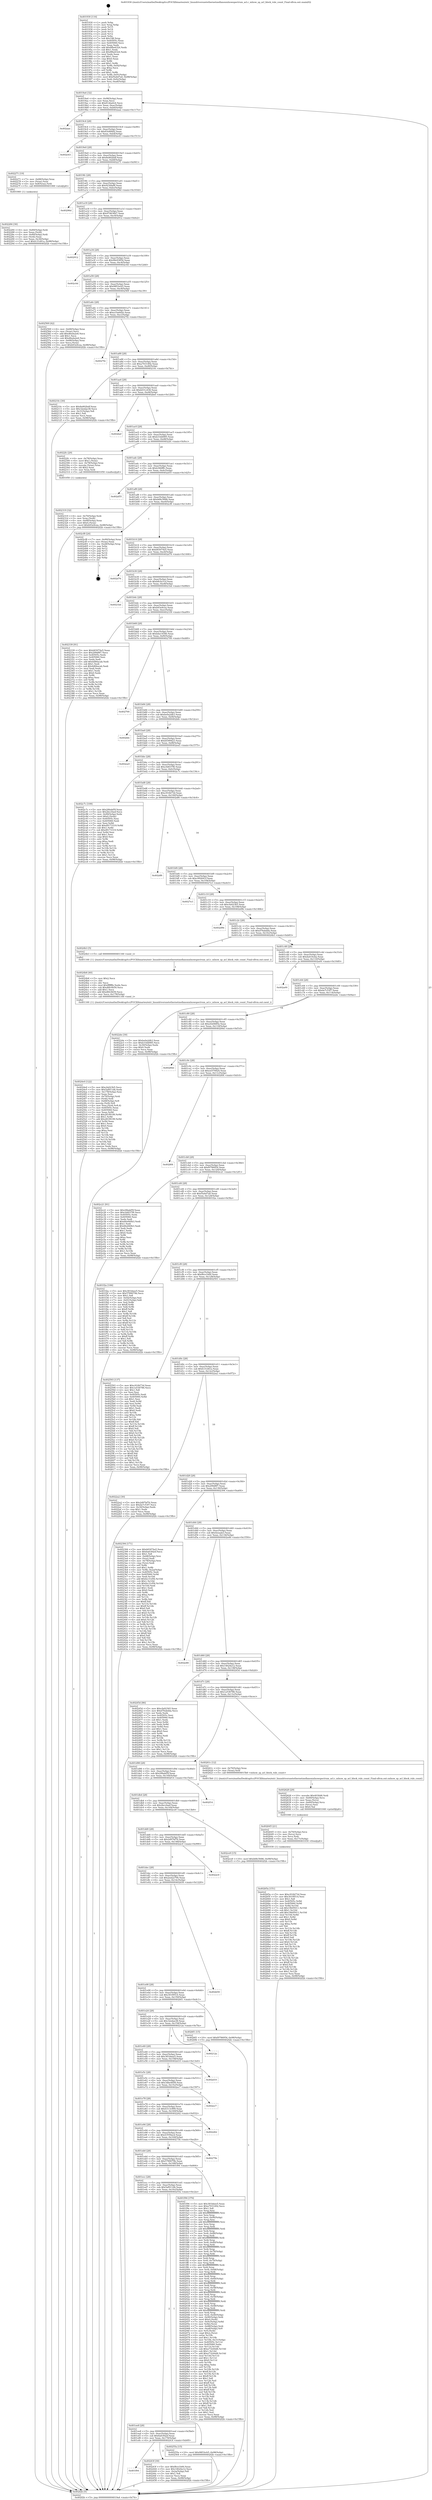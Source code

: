 digraph "0x401930" {
  label = "0x401930 (/mnt/c/Users/mathe/Desktop/tcc/POCII/binaries/extr_linuxdriversnetethernetmellanoxmlxswspectrum_acl.c_mlxsw_sp_acl_block_rule_count_Final-ollvm.out::main(0))"
  labelloc = "t"
  node[shape=record]

  Entry [label="",width=0.3,height=0.3,shape=circle,fillcolor=black,style=filled]
  "0x4019a4" [label="{
     0x4019a4 [32]\l
     | [instrs]\l
     &nbsp;&nbsp;0x4019a4 \<+6\>: mov -0x98(%rbp),%eax\l
     &nbsp;&nbsp;0x4019aa \<+2\>: mov %eax,%ecx\l
     &nbsp;&nbsp;0x4019ac \<+6\>: sub $0x812ba0c6,%ecx\l
     &nbsp;&nbsp;0x4019b2 \<+6\>: mov %eax,-0xac(%rbp)\l
     &nbsp;&nbsp;0x4019b8 \<+6\>: mov %ecx,-0xb0(%rbp)\l
     &nbsp;&nbsp;0x4019be \<+6\>: je 0000000000402aae \<main+0x117e\>\l
  }"]
  "0x402aae" [label="{
     0x402aae\l
  }", style=dashed]
  "0x4019c4" [label="{
     0x4019c4 [28]\l
     | [instrs]\l
     &nbsp;&nbsp;0x4019c4 \<+5\>: jmp 00000000004019c9 \<main+0x99\>\l
     &nbsp;&nbsp;0x4019c9 \<+6\>: mov -0xac(%rbp),%eax\l
     &nbsp;&nbsp;0x4019cf \<+5\>: sub $0x83e80fd2,%eax\l
     &nbsp;&nbsp;0x4019d4 \<+6\>: mov %eax,-0xb4(%rbp)\l
     &nbsp;&nbsp;0x4019da \<+6\>: je 0000000000402e43 \<main+0x1513\>\l
  }"]
  Exit [label="",width=0.3,height=0.3,shape=circle,fillcolor=black,style=filled,peripheries=2]
  "0x402e43" [label="{
     0x402e43\l
  }", style=dashed]
  "0x4019e0" [label="{
     0x4019e0 [28]\l
     | [instrs]\l
     &nbsp;&nbsp;0x4019e0 \<+5\>: jmp 00000000004019e5 \<main+0xb5\>\l
     &nbsp;&nbsp;0x4019e5 \<+6\>: mov -0xac(%rbp),%eax\l
     &nbsp;&nbsp;0x4019eb \<+5\>: sub $0x8e802bdf,%eax\l
     &nbsp;&nbsp;0x4019f0 \<+6\>: mov %eax,-0xb8(%rbp)\l
     &nbsp;&nbsp;0x4019f6 \<+6\>: je 0000000000402271 \<main+0x941\>\l
  }"]
  "0x40265a" [label="{
     0x40265a [151]\l
     | [instrs]\l
     &nbsp;&nbsp;0x40265a \<+5\>: mov $0xc916b73d,%eax\l
     &nbsp;&nbsp;0x40265f \<+5\>: mov $0x301f9514,%esi\l
     &nbsp;&nbsp;0x402664 \<+2\>: mov $0x1,%dl\l
     &nbsp;&nbsp;0x402666 \<+8\>: mov 0x40505c,%r8d\l
     &nbsp;&nbsp;0x40266e \<+8\>: mov 0x405060,%r9d\l
     &nbsp;&nbsp;0x402676 \<+3\>: mov %r8d,%r10d\l
     &nbsp;&nbsp;0x402679 \<+7\>: sub $0x19b95011,%r10d\l
     &nbsp;&nbsp;0x402680 \<+4\>: sub $0x1,%r10d\l
     &nbsp;&nbsp;0x402684 \<+7\>: add $0x19b95011,%r10d\l
     &nbsp;&nbsp;0x40268b \<+4\>: imul %r10d,%r8d\l
     &nbsp;&nbsp;0x40268f \<+4\>: and $0x1,%r8d\l
     &nbsp;&nbsp;0x402693 \<+4\>: cmp $0x0,%r8d\l
     &nbsp;&nbsp;0x402697 \<+4\>: sete %r11b\l
     &nbsp;&nbsp;0x40269b \<+4\>: cmp $0xa,%r9d\l
     &nbsp;&nbsp;0x40269f \<+3\>: setl %bl\l
     &nbsp;&nbsp;0x4026a2 \<+3\>: mov %r11b,%r14b\l
     &nbsp;&nbsp;0x4026a5 \<+4\>: xor $0xff,%r14b\l
     &nbsp;&nbsp;0x4026a9 \<+3\>: mov %bl,%r15b\l
     &nbsp;&nbsp;0x4026ac \<+4\>: xor $0xff,%r15b\l
     &nbsp;&nbsp;0x4026b0 \<+3\>: xor $0x0,%dl\l
     &nbsp;&nbsp;0x4026b3 \<+3\>: mov %r14b,%r12b\l
     &nbsp;&nbsp;0x4026b6 \<+4\>: and $0x0,%r12b\l
     &nbsp;&nbsp;0x4026ba \<+3\>: and %dl,%r11b\l
     &nbsp;&nbsp;0x4026bd \<+3\>: mov %r15b,%r13b\l
     &nbsp;&nbsp;0x4026c0 \<+4\>: and $0x0,%r13b\l
     &nbsp;&nbsp;0x4026c4 \<+2\>: and %dl,%bl\l
     &nbsp;&nbsp;0x4026c6 \<+3\>: or %r11b,%r12b\l
     &nbsp;&nbsp;0x4026c9 \<+3\>: or %bl,%r13b\l
     &nbsp;&nbsp;0x4026cc \<+3\>: xor %r13b,%r12b\l
     &nbsp;&nbsp;0x4026cf \<+3\>: or %r15b,%r14b\l
     &nbsp;&nbsp;0x4026d2 \<+4\>: xor $0xff,%r14b\l
     &nbsp;&nbsp;0x4026d6 \<+3\>: or $0x0,%dl\l
     &nbsp;&nbsp;0x4026d9 \<+3\>: and %dl,%r14b\l
     &nbsp;&nbsp;0x4026dc \<+3\>: or %r14b,%r12b\l
     &nbsp;&nbsp;0x4026df \<+4\>: test $0x1,%r12b\l
     &nbsp;&nbsp;0x4026e3 \<+3\>: cmovne %esi,%eax\l
     &nbsp;&nbsp;0x4026e6 \<+6\>: mov %eax,-0x98(%rbp)\l
     &nbsp;&nbsp;0x4026ec \<+5\>: jmp 0000000000402f2b \<main+0x15fb\>\l
  }"]
  "0x402271" [label="{
     0x402271 [19]\l
     | [instrs]\l
     &nbsp;&nbsp;0x402271 \<+7\>: mov -0x88(%rbp),%rax\l
     &nbsp;&nbsp;0x402278 \<+3\>: mov (%rax),%rax\l
     &nbsp;&nbsp;0x40227b \<+4\>: mov 0x8(%rax),%rdi\l
     &nbsp;&nbsp;0x40227f \<+5\>: call 0000000000401060 \<atoi@plt\>\l
     | [calls]\l
     &nbsp;&nbsp;0x401060 \{1\} (unknown)\l
  }"]
  "0x4019fc" [label="{
     0x4019fc [28]\l
     | [instrs]\l
     &nbsp;&nbsp;0x4019fc \<+5\>: jmp 0000000000401a01 \<main+0xd1\>\l
     &nbsp;&nbsp;0x401a01 \<+6\>: mov -0xac(%rbp),%eax\l
     &nbsp;&nbsp;0x401a07 \<+5\>: sub $0x923fdaf8,%eax\l
     &nbsp;&nbsp;0x401a0c \<+6\>: mov %eax,-0xbc(%rbp)\l
     &nbsp;&nbsp;0x401a12 \<+6\>: je 000000000040296d \<main+0x103d\>\l
  }"]
  "0x402645" [label="{
     0x402645 [21]\l
     | [instrs]\l
     &nbsp;&nbsp;0x402645 \<+4\>: mov -0x70(%rbp),%rcx\l
     &nbsp;&nbsp;0x402649 \<+3\>: mov (%rcx),%rcx\l
     &nbsp;&nbsp;0x40264c \<+3\>: mov %rcx,%rdi\l
     &nbsp;&nbsp;0x40264f \<+6\>: mov %eax,-0x17c(%rbp)\l
     &nbsp;&nbsp;0x402655 \<+5\>: call 0000000000401030 \<free@plt\>\l
     | [calls]\l
     &nbsp;&nbsp;0x401030 \{1\} (unknown)\l
  }"]
  "0x40296d" [label="{
     0x40296d\l
  }", style=dashed]
  "0x401a18" [label="{
     0x401a18 [28]\l
     | [instrs]\l
     &nbsp;&nbsp;0x401a18 \<+5\>: jmp 0000000000401a1d \<main+0xed\>\l
     &nbsp;&nbsp;0x401a1d \<+6\>: mov -0xac(%rbp),%eax\l
     &nbsp;&nbsp;0x401a23 \<+5\>: sub $0x97d636b7,%eax\l
     &nbsp;&nbsp;0x401a28 \<+6\>: mov %eax,-0xc0(%rbp)\l
     &nbsp;&nbsp;0x401a2e \<+6\>: je 0000000000402912 \<main+0xfe2\>\l
  }"]
  "0x402628" [label="{
     0x402628 [29]\l
     | [instrs]\l
     &nbsp;&nbsp;0x402628 \<+10\>: movabs $0x4030d6,%rdi\l
     &nbsp;&nbsp;0x402632 \<+4\>: mov -0x60(%rbp),%rcx\l
     &nbsp;&nbsp;0x402636 \<+2\>: mov %eax,(%rcx)\l
     &nbsp;&nbsp;0x402638 \<+4\>: mov -0x60(%rbp),%rcx\l
     &nbsp;&nbsp;0x40263c \<+2\>: mov (%rcx),%esi\l
     &nbsp;&nbsp;0x40263e \<+2\>: mov $0x0,%al\l
     &nbsp;&nbsp;0x402640 \<+5\>: call 0000000000401040 \<printf@plt\>\l
     | [calls]\l
     &nbsp;&nbsp;0x401040 \{1\} (unknown)\l
  }"]
  "0x402912" [label="{
     0x402912\l
  }", style=dashed]
  "0x401a34" [label="{
     0x401a34 [28]\l
     | [instrs]\l
     &nbsp;&nbsp;0x401a34 \<+5\>: jmp 0000000000401a39 \<main+0x109\>\l
     &nbsp;&nbsp;0x401a39 \<+6\>: mov -0xac(%rbp),%eax\l
     &nbsp;&nbsp;0x401a3f \<+5\>: sub $0x98e93854,%eax\l
     &nbsp;&nbsp;0x401a44 \<+6\>: mov %eax,-0xc4(%rbp)\l
     &nbsp;&nbsp;0x401a4a \<+6\>: je 0000000000402c0d \<main+0x12dd\>\l
  }"]
  "0x4024e0" [label="{
     0x4024e0 [122]\l
     | [instrs]\l
     &nbsp;&nbsp;0x4024e0 \<+5\>: mov $0xcfa023b5,%ecx\l
     &nbsp;&nbsp;0x4024e5 \<+5\>: mov $0x5af911db,%edx\l
     &nbsp;&nbsp;0x4024ea \<+6\>: mov -0x178(%rbp),%esi\l
     &nbsp;&nbsp;0x4024f0 \<+3\>: imul %eax,%esi\l
     &nbsp;&nbsp;0x4024f3 \<+4\>: mov -0x70(%rbp),%rdi\l
     &nbsp;&nbsp;0x4024f7 \<+3\>: mov (%rdi),%rdi\l
     &nbsp;&nbsp;0x4024fa \<+4\>: mov -0x68(%rbp),%r8\l
     &nbsp;&nbsp;0x4024fe \<+3\>: movslq (%r8),%r8\l
     &nbsp;&nbsp;0x402501 \<+4\>: mov %esi,(%rdi,%r8,4)\l
     &nbsp;&nbsp;0x402505 \<+7\>: mov 0x40505c,%eax\l
     &nbsp;&nbsp;0x40250c \<+7\>: mov 0x405060,%esi\l
     &nbsp;&nbsp;0x402513 \<+3\>: mov %eax,%r9d\l
     &nbsp;&nbsp;0x402516 \<+7\>: sub $0x281f8199,%r9d\l
     &nbsp;&nbsp;0x40251d \<+4\>: sub $0x1,%r9d\l
     &nbsp;&nbsp;0x402521 \<+7\>: add $0x281f8199,%r9d\l
     &nbsp;&nbsp;0x402528 \<+4\>: imul %r9d,%eax\l
     &nbsp;&nbsp;0x40252c \<+3\>: and $0x1,%eax\l
     &nbsp;&nbsp;0x40252f \<+3\>: cmp $0x0,%eax\l
     &nbsp;&nbsp;0x402532 \<+4\>: sete %r10b\l
     &nbsp;&nbsp;0x402536 \<+3\>: cmp $0xa,%esi\l
     &nbsp;&nbsp;0x402539 \<+4\>: setl %r11b\l
     &nbsp;&nbsp;0x40253d \<+3\>: mov %r10b,%bl\l
     &nbsp;&nbsp;0x402540 \<+3\>: and %r11b,%bl\l
     &nbsp;&nbsp;0x402543 \<+3\>: xor %r11b,%r10b\l
     &nbsp;&nbsp;0x402546 \<+3\>: or %r10b,%bl\l
     &nbsp;&nbsp;0x402549 \<+3\>: test $0x1,%bl\l
     &nbsp;&nbsp;0x40254c \<+3\>: cmovne %edx,%ecx\l
     &nbsp;&nbsp;0x40254f \<+6\>: mov %ecx,-0x98(%rbp)\l
     &nbsp;&nbsp;0x402555 \<+5\>: jmp 0000000000402f2b \<main+0x15fb\>\l
  }"]
  "0x402c0d" [label="{
     0x402c0d\l
  }", style=dashed]
  "0x401a50" [label="{
     0x401a50 [28]\l
     | [instrs]\l
     &nbsp;&nbsp;0x401a50 \<+5\>: jmp 0000000000401a55 \<main+0x125\>\l
     &nbsp;&nbsp;0x401a55 \<+6\>: mov -0xac(%rbp),%eax\l
     &nbsp;&nbsp;0x401a5b \<+5\>: sub $0x98f1bcb5,%eax\l
     &nbsp;&nbsp;0x401a60 \<+6\>: mov %eax,-0xc8(%rbp)\l
     &nbsp;&nbsp;0x401a66 \<+6\>: je 0000000000402569 \<main+0xc39\>\l
  }"]
  "0x4024b8" [label="{
     0x4024b8 [40]\l
     | [instrs]\l
     &nbsp;&nbsp;0x4024b8 \<+5\>: mov $0x2,%ecx\l
     &nbsp;&nbsp;0x4024bd \<+1\>: cltd\l
     &nbsp;&nbsp;0x4024be \<+2\>: idiv %ecx\l
     &nbsp;&nbsp;0x4024c0 \<+6\>: imul $0xfffffffe,%edx,%ecx\l
     &nbsp;&nbsp;0x4024c6 \<+6\>: sub $0xd6fc0b59,%ecx\l
     &nbsp;&nbsp;0x4024cc \<+3\>: add $0x1,%ecx\l
     &nbsp;&nbsp;0x4024cf \<+6\>: add $0xd6fc0b59,%ecx\l
     &nbsp;&nbsp;0x4024d5 \<+6\>: mov %ecx,-0x178(%rbp)\l
     &nbsp;&nbsp;0x4024db \<+5\>: call 0000000000401160 \<next_i\>\l
     | [calls]\l
     &nbsp;&nbsp;0x401160 \{1\} (/mnt/c/Users/mathe/Desktop/tcc/POCII/binaries/extr_linuxdriversnetethernetmellanoxmlxswspectrum_acl.c_mlxsw_sp_acl_block_rule_count_Final-ollvm.out::next_i)\l
  }"]
  "0x402569" [label="{
     0x402569 [42]\l
     | [instrs]\l
     &nbsp;&nbsp;0x402569 \<+4\>: mov -0x68(%rbp),%rax\l
     &nbsp;&nbsp;0x40256d \<+2\>: mov (%rax),%ecx\l
     &nbsp;&nbsp;0x40256f \<+6\>: add $0xd6eda2e6,%ecx\l
     &nbsp;&nbsp;0x402575 \<+3\>: add $0x1,%ecx\l
     &nbsp;&nbsp;0x402578 \<+6\>: sub $0xd6eda2e6,%ecx\l
     &nbsp;&nbsp;0x40257e \<+4\>: mov -0x68(%rbp),%rax\l
     &nbsp;&nbsp;0x402582 \<+2\>: mov %ecx,(%rax)\l
     &nbsp;&nbsp;0x402584 \<+10\>: movl $0xb93e9cea,-0x98(%rbp)\l
     &nbsp;&nbsp;0x40258e \<+5\>: jmp 0000000000402f2b \<main+0x15fb\>\l
  }"]
  "0x401a6c" [label="{
     0x401a6c [28]\l
     | [instrs]\l
     &nbsp;&nbsp;0x401a6c \<+5\>: jmp 0000000000401a71 \<main+0x141\>\l
     &nbsp;&nbsp;0x401a71 \<+6\>: mov -0xac(%rbp),%eax\l
     &nbsp;&nbsp;0x401a77 \<+5\>: sub $0xa10a6d2e,%eax\l
     &nbsp;&nbsp;0x401a7c \<+6\>: mov %eax,-0xcc(%rbp)\l
     &nbsp;&nbsp;0x401a82 \<+6\>: je 00000000004027f2 \<main+0xec2\>\l
  }"]
  "0x401f04" [label="{
     0x401f04\l
  }", style=dashed]
  "0x4027f2" [label="{
     0x4027f2\l
  }", style=dashed]
  "0x401a88" [label="{
     0x401a88 [28]\l
     | [instrs]\l
     &nbsp;&nbsp;0x401a88 \<+5\>: jmp 0000000000401a8d \<main+0x15d\>\l
     &nbsp;&nbsp;0x401a8d \<+6\>: mov -0xac(%rbp),%eax\l
     &nbsp;&nbsp;0x401a93 \<+5\>: sub $0xa7031492,%eax\l
     &nbsp;&nbsp;0x401a98 \<+6\>: mov %eax,-0xd0(%rbp)\l
     &nbsp;&nbsp;0x401a9e \<+6\>: je 000000000040210c \<main+0x7dc\>\l
  }"]
  "0x40243f" [label="{
     0x40243f [30]\l
     | [instrs]\l
     &nbsp;&nbsp;0x40243f \<+5\>: mov $0xf8ce1b00,%eax\l
     &nbsp;&nbsp;0x402444 \<+5\>: mov $0x14624a12,%ecx\l
     &nbsp;&nbsp;0x402449 \<+3\>: mov -0x2a(%rbp),%dl\l
     &nbsp;&nbsp;0x40244c \<+3\>: test $0x1,%dl\l
     &nbsp;&nbsp;0x40244f \<+3\>: cmovne %ecx,%eax\l
     &nbsp;&nbsp;0x402452 \<+6\>: mov %eax,-0x98(%rbp)\l
     &nbsp;&nbsp;0x402458 \<+5\>: jmp 0000000000402f2b \<main+0x15fb\>\l
  }"]
  "0x40210c" [label="{
     0x40210c [30]\l
     | [instrs]\l
     &nbsp;&nbsp;0x40210c \<+5\>: mov $0x8e802bdf,%eax\l
     &nbsp;&nbsp;0x402111 \<+5\>: mov $0x32edae38,%ecx\l
     &nbsp;&nbsp;0x402116 \<+3\>: mov -0x31(%rbp),%dl\l
     &nbsp;&nbsp;0x402119 \<+3\>: test $0x1,%dl\l
     &nbsp;&nbsp;0x40211c \<+3\>: cmovne %ecx,%eax\l
     &nbsp;&nbsp;0x40211f \<+6\>: mov %eax,-0x98(%rbp)\l
     &nbsp;&nbsp;0x402125 \<+5\>: jmp 0000000000402f2b \<main+0x15fb\>\l
  }"]
  "0x401aa4" [label="{
     0x401aa4 [28]\l
     | [instrs]\l
     &nbsp;&nbsp;0x401aa4 \<+5\>: jmp 0000000000401aa9 \<main+0x179\>\l
     &nbsp;&nbsp;0x401aa9 \<+6\>: mov -0xac(%rbp),%eax\l
     &nbsp;&nbsp;0x401aaf \<+5\>: sub $0xb031c636,%eax\l
     &nbsp;&nbsp;0x401ab4 \<+6\>: mov %eax,-0xd4(%rbp)\l
     &nbsp;&nbsp;0x401aba \<+6\>: je 0000000000402bef \<main+0x12bf\>\l
  }"]
  "0x401ee8" [label="{
     0x401ee8 [28]\l
     | [instrs]\l
     &nbsp;&nbsp;0x401ee8 \<+5\>: jmp 0000000000401eed \<main+0x5bd\>\l
     &nbsp;&nbsp;0x401eed \<+6\>: mov -0xac(%rbp),%eax\l
     &nbsp;&nbsp;0x401ef3 \<+5\>: sub $0x6a6392ef,%eax\l
     &nbsp;&nbsp;0x401ef8 \<+6\>: mov %eax,-0x170(%rbp)\l
     &nbsp;&nbsp;0x401efe \<+6\>: je 000000000040243f \<main+0xb0f\>\l
  }"]
  "0x402bef" [label="{
     0x402bef\l
  }", style=dashed]
  "0x401ac0" [label="{
     0x401ac0 [28]\l
     | [instrs]\l
     &nbsp;&nbsp;0x401ac0 \<+5\>: jmp 0000000000401ac5 \<main+0x195\>\l
     &nbsp;&nbsp;0x401ac5 \<+6\>: mov -0xac(%rbp),%eax\l
     &nbsp;&nbsp;0x401acb \<+5\>: sub $0xb33dd085,%eax\l
     &nbsp;&nbsp;0x401ad0 \<+6\>: mov %eax,-0xd8(%rbp)\l
     &nbsp;&nbsp;0x401ad6 \<+6\>: je 00000000004022fc \<main+0x9cc\>\l
  }"]
  "0x40255a" [label="{
     0x40255a [15]\l
     | [instrs]\l
     &nbsp;&nbsp;0x40255a \<+10\>: movl $0x98f1bcb5,-0x98(%rbp)\l
     &nbsp;&nbsp;0x402564 \<+5\>: jmp 0000000000402f2b \<main+0x15fb\>\l
  }"]
  "0x4022fc" [label="{
     0x4022fc [29]\l
     | [instrs]\l
     &nbsp;&nbsp;0x4022fc \<+4\>: mov -0x78(%rbp),%rax\l
     &nbsp;&nbsp;0x402300 \<+6\>: movl $0x1,(%rax)\l
     &nbsp;&nbsp;0x402306 \<+4\>: mov -0x78(%rbp),%rax\l
     &nbsp;&nbsp;0x40230a \<+3\>: movslq (%rax),%rax\l
     &nbsp;&nbsp;0x40230d \<+4\>: shl $0x2,%rax\l
     &nbsp;&nbsp;0x402311 \<+3\>: mov %rax,%rdi\l
     &nbsp;&nbsp;0x402314 \<+5\>: call 0000000000401050 \<malloc@plt\>\l
     | [calls]\l
     &nbsp;&nbsp;0x401050 \{1\} (unknown)\l
  }"]
  "0x401adc" [label="{
     0x401adc [28]\l
     | [instrs]\l
     &nbsp;&nbsp;0x401adc \<+5\>: jmp 0000000000401ae1 \<main+0x1b1\>\l
     &nbsp;&nbsp;0x401ae1 \<+6\>: mov -0xac(%rbp),%eax\l
     &nbsp;&nbsp;0x401ae7 \<+5\>: sub $0xb366fffc,%eax\l
     &nbsp;&nbsp;0x401aec \<+6\>: mov %eax,-0xdc(%rbp)\l
     &nbsp;&nbsp;0x401af2 \<+6\>: je 0000000000402d55 \<main+0x1425\>\l
  }"]
  "0x402319" [label="{
     0x402319 [32]\l
     | [instrs]\l
     &nbsp;&nbsp;0x402319 \<+4\>: mov -0x70(%rbp),%rdi\l
     &nbsp;&nbsp;0x40231d \<+3\>: mov %rax,(%rdi)\l
     &nbsp;&nbsp;0x402320 \<+4\>: mov -0x68(%rbp),%rax\l
     &nbsp;&nbsp;0x402324 \<+6\>: movl $0x0,(%rax)\l
     &nbsp;&nbsp;0x40232a \<+10\>: movl $0xb93e9cea,-0x98(%rbp)\l
     &nbsp;&nbsp;0x402334 \<+5\>: jmp 0000000000402f2b \<main+0x15fb\>\l
  }"]
  "0x402d55" [label="{
     0x402d55\l
  }", style=dashed]
  "0x401af8" [label="{
     0x401af8 [28]\l
     | [instrs]\l
     &nbsp;&nbsp;0x401af8 \<+5\>: jmp 0000000000401afd \<main+0x1cd\>\l
     &nbsp;&nbsp;0x401afd \<+6\>: mov -0xac(%rbp),%eax\l
     &nbsp;&nbsp;0x401b03 \<+5\>: sub $0xb68c5686,%eax\l
     &nbsp;&nbsp;0x401b08 \<+6\>: mov %eax,-0xe0(%rbp)\l
     &nbsp;&nbsp;0x401b0e \<+6\>: je 0000000000402cf8 \<main+0x13c8\>\l
  }"]
  "0x402284" [label="{
     0x402284 [30]\l
     | [instrs]\l
     &nbsp;&nbsp;0x402284 \<+4\>: mov -0x80(%rbp),%rdi\l
     &nbsp;&nbsp;0x402288 \<+2\>: mov %eax,(%rdi)\l
     &nbsp;&nbsp;0x40228a \<+4\>: mov -0x80(%rbp),%rdi\l
     &nbsp;&nbsp;0x40228e \<+2\>: mov (%rdi),%eax\l
     &nbsp;&nbsp;0x402290 \<+3\>: mov %eax,-0x30(%rbp)\l
     &nbsp;&nbsp;0x402293 \<+10\>: movl $0xfc31d41a,-0x98(%rbp)\l
     &nbsp;&nbsp;0x40229d \<+5\>: jmp 0000000000402f2b \<main+0x15fb\>\l
  }"]
  "0x402cf8" [label="{
     0x402cf8 [24]\l
     | [instrs]\l
     &nbsp;&nbsp;0x402cf8 \<+7\>: mov -0x90(%rbp),%rax\l
     &nbsp;&nbsp;0x402cff \<+2\>: mov (%rax),%eax\l
     &nbsp;&nbsp;0x402d01 \<+4\>: lea -0x28(%rbp),%rsp\l
     &nbsp;&nbsp;0x402d05 \<+1\>: pop %rbx\l
     &nbsp;&nbsp;0x402d06 \<+2\>: pop %r12\l
     &nbsp;&nbsp;0x402d08 \<+2\>: pop %r13\l
     &nbsp;&nbsp;0x402d0a \<+2\>: pop %r14\l
     &nbsp;&nbsp;0x402d0c \<+2\>: pop %r15\l
     &nbsp;&nbsp;0x402d0e \<+1\>: pop %rbp\l
     &nbsp;&nbsp;0x402d0f \<+1\>: ret\l
  }"]
  "0x401b14" [label="{
     0x401b14 [28]\l
     | [instrs]\l
     &nbsp;&nbsp;0x401b14 \<+5\>: jmp 0000000000401b19 \<main+0x1e9\>\l
     &nbsp;&nbsp;0x401b19 \<+6\>: mov -0xac(%rbp),%eax\l
     &nbsp;&nbsp;0x401b1f \<+5\>: sub $0xb83074a5,%eax\l
     &nbsp;&nbsp;0x401b24 \<+6\>: mov %eax,-0xe4(%rbp)\l
     &nbsp;&nbsp;0x401b2a \<+6\>: je 0000000000402d76 \<main+0x1446\>\l
  }"]
  "0x401ecc" [label="{
     0x401ecc [28]\l
     | [instrs]\l
     &nbsp;&nbsp;0x401ecc \<+5\>: jmp 0000000000401ed1 \<main+0x5a1\>\l
     &nbsp;&nbsp;0x401ed1 \<+6\>: mov -0xac(%rbp),%eax\l
     &nbsp;&nbsp;0x401ed7 \<+5\>: sub $0x5af911db,%eax\l
     &nbsp;&nbsp;0x401edc \<+6\>: mov %eax,-0x16c(%rbp)\l
     &nbsp;&nbsp;0x401ee2 \<+6\>: je 000000000040255a \<main+0xc2a\>\l
  }"]
  "0x402d76" [label="{
     0x402d76\l
  }", style=dashed]
  "0x401b30" [label="{
     0x401b30 [28]\l
     | [instrs]\l
     &nbsp;&nbsp;0x401b30 \<+5\>: jmp 0000000000401b35 \<main+0x205\>\l
     &nbsp;&nbsp;0x401b35 \<+6\>: mov -0xac(%rbp),%eax\l
     &nbsp;&nbsp;0x401b3b \<+5\>: sub $0xb8cfa31d,%eax\l
     &nbsp;&nbsp;0x401b40 \<+6\>: mov %eax,-0xe8(%rbp)\l
     &nbsp;&nbsp;0x401b46 \<+6\>: je 00000000004021bd \<main+0x88d\>\l
  }"]
  "0x401f94" [label="{
     0x401f94 [376]\l
     | [instrs]\l
     &nbsp;&nbsp;0x401f94 \<+5\>: mov $0x381bbee5,%eax\l
     &nbsp;&nbsp;0x401f99 \<+5\>: mov $0xa7031492,%ecx\l
     &nbsp;&nbsp;0x401f9e \<+2\>: mov $0x1,%dl\l
     &nbsp;&nbsp;0x401fa0 \<+3\>: mov %rsp,%rsi\l
     &nbsp;&nbsp;0x401fa3 \<+4\>: add $0xfffffffffffffff0,%rsi\l
     &nbsp;&nbsp;0x401fa7 \<+3\>: mov %rsi,%rsp\l
     &nbsp;&nbsp;0x401faa \<+7\>: mov %rsi,-0x90(%rbp)\l
     &nbsp;&nbsp;0x401fb1 \<+3\>: mov %rsp,%rsi\l
     &nbsp;&nbsp;0x401fb4 \<+4\>: add $0xfffffffffffffff0,%rsi\l
     &nbsp;&nbsp;0x401fb8 \<+3\>: mov %rsi,%rsp\l
     &nbsp;&nbsp;0x401fbb \<+3\>: mov %rsp,%rdi\l
     &nbsp;&nbsp;0x401fbe \<+4\>: add $0xfffffffffffffff0,%rdi\l
     &nbsp;&nbsp;0x401fc2 \<+3\>: mov %rdi,%rsp\l
     &nbsp;&nbsp;0x401fc5 \<+7\>: mov %rdi,-0x88(%rbp)\l
     &nbsp;&nbsp;0x401fcc \<+3\>: mov %rsp,%rdi\l
     &nbsp;&nbsp;0x401fcf \<+4\>: add $0xfffffffffffffff0,%rdi\l
     &nbsp;&nbsp;0x401fd3 \<+3\>: mov %rdi,%rsp\l
     &nbsp;&nbsp;0x401fd6 \<+4\>: mov %rdi,-0x80(%rbp)\l
     &nbsp;&nbsp;0x401fda \<+3\>: mov %rsp,%rdi\l
     &nbsp;&nbsp;0x401fdd \<+4\>: add $0xfffffffffffffff0,%rdi\l
     &nbsp;&nbsp;0x401fe1 \<+3\>: mov %rdi,%rsp\l
     &nbsp;&nbsp;0x401fe4 \<+4\>: mov %rdi,-0x78(%rbp)\l
     &nbsp;&nbsp;0x401fe8 \<+3\>: mov %rsp,%rdi\l
     &nbsp;&nbsp;0x401feb \<+4\>: add $0xfffffffffffffff0,%rdi\l
     &nbsp;&nbsp;0x401fef \<+3\>: mov %rdi,%rsp\l
     &nbsp;&nbsp;0x401ff2 \<+4\>: mov %rdi,-0x70(%rbp)\l
     &nbsp;&nbsp;0x401ff6 \<+3\>: mov %rsp,%rdi\l
     &nbsp;&nbsp;0x401ff9 \<+4\>: add $0xfffffffffffffff0,%rdi\l
     &nbsp;&nbsp;0x401ffd \<+3\>: mov %rdi,%rsp\l
     &nbsp;&nbsp;0x402000 \<+4\>: mov %rdi,-0x68(%rbp)\l
     &nbsp;&nbsp;0x402004 \<+3\>: mov %rsp,%rdi\l
     &nbsp;&nbsp;0x402007 \<+4\>: add $0xfffffffffffffff0,%rdi\l
     &nbsp;&nbsp;0x40200b \<+3\>: mov %rdi,%rsp\l
     &nbsp;&nbsp;0x40200e \<+4\>: mov %rdi,-0x60(%rbp)\l
     &nbsp;&nbsp;0x402012 \<+3\>: mov %rsp,%rdi\l
     &nbsp;&nbsp;0x402015 \<+4\>: add $0xfffffffffffffff0,%rdi\l
     &nbsp;&nbsp;0x402019 \<+3\>: mov %rdi,%rsp\l
     &nbsp;&nbsp;0x40201c \<+4\>: mov %rdi,-0x58(%rbp)\l
     &nbsp;&nbsp;0x402020 \<+3\>: mov %rsp,%rdi\l
     &nbsp;&nbsp;0x402023 \<+4\>: add $0xfffffffffffffff0,%rdi\l
     &nbsp;&nbsp;0x402027 \<+3\>: mov %rdi,%rsp\l
     &nbsp;&nbsp;0x40202a \<+4\>: mov %rdi,-0x50(%rbp)\l
     &nbsp;&nbsp;0x40202e \<+3\>: mov %rsp,%rdi\l
     &nbsp;&nbsp;0x402031 \<+4\>: add $0xfffffffffffffff0,%rdi\l
     &nbsp;&nbsp;0x402035 \<+3\>: mov %rdi,%rsp\l
     &nbsp;&nbsp;0x402038 \<+4\>: mov %rdi,-0x48(%rbp)\l
     &nbsp;&nbsp;0x40203c \<+3\>: mov %rsp,%rdi\l
     &nbsp;&nbsp;0x40203f \<+4\>: add $0xfffffffffffffff0,%rdi\l
     &nbsp;&nbsp;0x402043 \<+3\>: mov %rdi,%rsp\l
     &nbsp;&nbsp;0x402046 \<+4\>: mov %rdi,-0x40(%rbp)\l
     &nbsp;&nbsp;0x40204a \<+7\>: mov -0x90(%rbp),%rdi\l
     &nbsp;&nbsp;0x402051 \<+6\>: movl $0x0,(%rdi)\l
     &nbsp;&nbsp;0x402057 \<+7\>: mov -0x9c(%rbp),%r8d\l
     &nbsp;&nbsp;0x40205e \<+3\>: mov %r8d,(%rsi)\l
     &nbsp;&nbsp;0x402061 \<+7\>: mov -0x88(%rbp),%rdi\l
     &nbsp;&nbsp;0x402068 \<+7\>: mov -0xa8(%rbp),%r9\l
     &nbsp;&nbsp;0x40206f \<+3\>: mov %r9,(%rdi)\l
     &nbsp;&nbsp;0x402072 \<+3\>: cmpl $0x2,(%rsi)\l
     &nbsp;&nbsp;0x402075 \<+4\>: setne %r10b\l
     &nbsp;&nbsp;0x402079 \<+4\>: and $0x1,%r10b\l
     &nbsp;&nbsp;0x40207d \<+4\>: mov %r10b,-0x31(%rbp)\l
     &nbsp;&nbsp;0x402081 \<+8\>: mov 0x40505c,%r11d\l
     &nbsp;&nbsp;0x402089 \<+7\>: mov 0x405060,%ebx\l
     &nbsp;&nbsp;0x402090 \<+3\>: mov %r11d,%r14d\l
     &nbsp;&nbsp;0x402093 \<+7\>: sub $0xa73244d8,%r14d\l
     &nbsp;&nbsp;0x40209a \<+4\>: sub $0x1,%r14d\l
     &nbsp;&nbsp;0x40209e \<+7\>: add $0xa73244d8,%r14d\l
     &nbsp;&nbsp;0x4020a5 \<+4\>: imul %r14d,%r11d\l
     &nbsp;&nbsp;0x4020a9 \<+4\>: and $0x1,%r11d\l
     &nbsp;&nbsp;0x4020ad \<+4\>: cmp $0x0,%r11d\l
     &nbsp;&nbsp;0x4020b1 \<+4\>: sete %r10b\l
     &nbsp;&nbsp;0x4020b5 \<+3\>: cmp $0xa,%ebx\l
     &nbsp;&nbsp;0x4020b8 \<+4\>: setl %r15b\l
     &nbsp;&nbsp;0x4020bc \<+3\>: mov %r10b,%r12b\l
     &nbsp;&nbsp;0x4020bf \<+4\>: xor $0xff,%r12b\l
     &nbsp;&nbsp;0x4020c3 \<+3\>: mov %r15b,%r13b\l
     &nbsp;&nbsp;0x4020c6 \<+4\>: xor $0xff,%r13b\l
     &nbsp;&nbsp;0x4020ca \<+3\>: xor $0x1,%dl\l
     &nbsp;&nbsp;0x4020cd \<+3\>: mov %r12b,%sil\l
     &nbsp;&nbsp;0x4020d0 \<+4\>: and $0xff,%sil\l
     &nbsp;&nbsp;0x4020d4 \<+3\>: and %dl,%r10b\l
     &nbsp;&nbsp;0x4020d7 \<+3\>: mov %r13b,%dil\l
     &nbsp;&nbsp;0x4020da \<+4\>: and $0xff,%dil\l
     &nbsp;&nbsp;0x4020de \<+3\>: and %dl,%r15b\l
     &nbsp;&nbsp;0x4020e1 \<+3\>: or %r10b,%sil\l
     &nbsp;&nbsp;0x4020e4 \<+3\>: or %r15b,%dil\l
     &nbsp;&nbsp;0x4020e7 \<+3\>: xor %dil,%sil\l
     &nbsp;&nbsp;0x4020ea \<+3\>: or %r13b,%r12b\l
     &nbsp;&nbsp;0x4020ed \<+4\>: xor $0xff,%r12b\l
     &nbsp;&nbsp;0x4020f1 \<+3\>: or $0x1,%dl\l
     &nbsp;&nbsp;0x4020f4 \<+3\>: and %dl,%r12b\l
     &nbsp;&nbsp;0x4020f7 \<+3\>: or %r12b,%sil\l
     &nbsp;&nbsp;0x4020fa \<+4\>: test $0x1,%sil\l
     &nbsp;&nbsp;0x4020fe \<+3\>: cmovne %ecx,%eax\l
     &nbsp;&nbsp;0x402101 \<+6\>: mov %eax,-0x98(%rbp)\l
     &nbsp;&nbsp;0x402107 \<+5\>: jmp 0000000000402f2b \<main+0x15fb\>\l
  }"]
  "0x4021bd" [label="{
     0x4021bd\l
  }", style=dashed]
  "0x401b4c" [label="{
     0x401b4c [28]\l
     | [instrs]\l
     &nbsp;&nbsp;0x401b4c \<+5\>: jmp 0000000000401b51 \<main+0x221\>\l
     &nbsp;&nbsp;0x401b51 \<+6\>: mov -0xac(%rbp),%eax\l
     &nbsp;&nbsp;0x401b57 \<+5\>: sub $0xb93e9cea,%eax\l
     &nbsp;&nbsp;0x401b5c \<+6\>: mov %eax,-0xec(%rbp)\l
     &nbsp;&nbsp;0x401b62 \<+6\>: je 0000000000402339 \<main+0xa09\>\l
  }"]
  "0x401eb0" [label="{
     0x401eb0 [28]\l
     | [instrs]\l
     &nbsp;&nbsp;0x401eb0 \<+5\>: jmp 0000000000401eb5 \<main+0x585\>\l
     &nbsp;&nbsp;0x401eb5 \<+6\>: mov -0xac(%rbp),%eax\l
     &nbsp;&nbsp;0x401ebb \<+5\>: sub $0x5789079b,%eax\l
     &nbsp;&nbsp;0x401ec0 \<+6\>: mov %eax,-0x168(%rbp)\l
     &nbsp;&nbsp;0x401ec6 \<+6\>: je 0000000000401f94 \<main+0x664\>\l
  }"]
  "0x402339" [label="{
     0x402339 [91]\l
     | [instrs]\l
     &nbsp;&nbsp;0x402339 \<+5\>: mov $0xb83074a5,%eax\l
     &nbsp;&nbsp;0x40233e \<+5\>: mov $0x299df87,%ecx\l
     &nbsp;&nbsp;0x402343 \<+7\>: mov 0x40505c,%edx\l
     &nbsp;&nbsp;0x40234a \<+7\>: mov 0x405060,%esi\l
     &nbsp;&nbsp;0x402351 \<+2\>: mov %edx,%edi\l
     &nbsp;&nbsp;0x402353 \<+6\>: add $0x4d84acab,%edi\l
     &nbsp;&nbsp;0x402359 \<+3\>: sub $0x1,%edi\l
     &nbsp;&nbsp;0x40235c \<+6\>: sub $0x4d84acab,%edi\l
     &nbsp;&nbsp;0x402362 \<+3\>: imul %edi,%edx\l
     &nbsp;&nbsp;0x402365 \<+3\>: and $0x1,%edx\l
     &nbsp;&nbsp;0x402368 \<+3\>: cmp $0x0,%edx\l
     &nbsp;&nbsp;0x40236b \<+4\>: sete %r8b\l
     &nbsp;&nbsp;0x40236f \<+3\>: cmp $0xa,%esi\l
     &nbsp;&nbsp;0x402372 \<+4\>: setl %r9b\l
     &nbsp;&nbsp;0x402376 \<+3\>: mov %r8b,%r10b\l
     &nbsp;&nbsp;0x402379 \<+3\>: and %r9b,%r10b\l
     &nbsp;&nbsp;0x40237c \<+3\>: xor %r9b,%r8b\l
     &nbsp;&nbsp;0x40237f \<+3\>: or %r8b,%r10b\l
     &nbsp;&nbsp;0x402382 \<+4\>: test $0x1,%r10b\l
     &nbsp;&nbsp;0x402386 \<+3\>: cmovne %ecx,%eax\l
     &nbsp;&nbsp;0x402389 \<+6\>: mov %eax,-0x98(%rbp)\l
     &nbsp;&nbsp;0x40238f \<+5\>: jmp 0000000000402f2b \<main+0x15fb\>\l
  }"]
  "0x401b68" [label="{
     0x401b68 [28]\l
     | [instrs]\l
     &nbsp;&nbsp;0x401b68 \<+5\>: jmp 0000000000401b6d \<main+0x23d\>\l
     &nbsp;&nbsp;0x401b6d \<+6\>: mov -0xac(%rbp),%eax\l
     &nbsp;&nbsp;0x401b73 \<+5\>: sub $0xbda14546,%eax\l
     &nbsp;&nbsp;0x401b78 \<+6\>: mov %eax,-0xf0(%rbp)\l
     &nbsp;&nbsp;0x401b7e \<+6\>: je 0000000000402700 \<main+0xdd0\>\l
  }"]
  "0x40275b" [label="{
     0x40275b\l
  }", style=dashed]
  "0x402700" [label="{
     0x402700\l
  }", style=dashed]
  "0x401b84" [label="{
     0x401b84 [28]\l
     | [instrs]\l
     &nbsp;&nbsp;0x401b84 \<+5\>: jmp 0000000000401b89 \<main+0x259\>\l
     &nbsp;&nbsp;0x401b89 \<+6\>: mov -0xac(%rbp),%eax\l
     &nbsp;&nbsp;0x401b8f \<+5\>: sub $0xbe0a2db3,%eax\l
     &nbsp;&nbsp;0x401b94 \<+6\>: mov %eax,-0xf4(%rbp)\l
     &nbsp;&nbsp;0x401b9a \<+6\>: je 0000000000402bfe \<main+0x12ce\>\l
  }"]
  "0x401e94" [label="{
     0x401e94 [28]\l
     | [instrs]\l
     &nbsp;&nbsp;0x401e94 \<+5\>: jmp 0000000000401e99 \<main+0x569\>\l
     &nbsp;&nbsp;0x401e99 \<+6\>: mov -0xac(%rbp),%eax\l
     &nbsp;&nbsp;0x401e9f \<+5\>: sub $0x43559acd,%eax\l
     &nbsp;&nbsp;0x401ea4 \<+6\>: mov %eax,-0x164(%rbp)\l
     &nbsp;&nbsp;0x401eaa \<+6\>: je 000000000040275b \<main+0xe2b\>\l
  }"]
  "0x402bfe" [label="{
     0x402bfe\l
  }", style=dashed]
  "0x401ba0" [label="{
     0x401ba0 [28]\l
     | [instrs]\l
     &nbsp;&nbsp;0x401ba0 \<+5\>: jmp 0000000000401ba5 \<main+0x275\>\l
     &nbsp;&nbsp;0x401ba5 \<+6\>: mov -0xac(%rbp),%eax\l
     &nbsp;&nbsp;0x401bab \<+5\>: sub $0xbf399423,%eax\l
     &nbsp;&nbsp;0x401bb0 \<+6\>: mov %eax,-0xf8(%rbp)\l
     &nbsp;&nbsp;0x401bb6 \<+6\>: je 0000000000402ea5 \<main+0x1575\>\l
  }"]
  "0x402262" [label="{
     0x402262\l
  }", style=dashed]
  "0x402ea5" [label="{
     0x402ea5\l
  }", style=dashed]
  "0x401bbc" [label="{
     0x401bbc [28]\l
     | [instrs]\l
     &nbsp;&nbsp;0x401bbc \<+5\>: jmp 0000000000401bc1 \<main+0x291\>\l
     &nbsp;&nbsp;0x401bc1 \<+6\>: mov -0xac(%rbp),%eax\l
     &nbsp;&nbsp;0x401bc7 \<+5\>: sub $0xc0d037f6,%eax\l
     &nbsp;&nbsp;0x401bcc \<+6\>: mov %eax,-0xfc(%rbp)\l
     &nbsp;&nbsp;0x401bd2 \<+6\>: je 0000000000402c7c \<main+0x134c\>\l
  }"]
  "0x401e78" [label="{
     0x401e78 [28]\l
     | [instrs]\l
     &nbsp;&nbsp;0x401e78 \<+5\>: jmp 0000000000401e7d \<main+0x54d\>\l
     &nbsp;&nbsp;0x401e7d \<+6\>: mov -0xac(%rbp),%eax\l
     &nbsp;&nbsp;0x401e83 \<+5\>: sub $0x4313c999,%eax\l
     &nbsp;&nbsp;0x401e88 \<+6\>: mov %eax,-0x160(%rbp)\l
     &nbsp;&nbsp;0x401e8e \<+6\>: je 0000000000402262 \<main+0x932\>\l
  }"]
  "0x402c7c" [label="{
     0x402c7c [109]\l
     | [instrs]\l
     &nbsp;&nbsp;0x402c7c \<+5\>: mov $0x29babf5f,%eax\l
     &nbsp;&nbsp;0x402c81 \<+5\>: mov $0x2bcc0aef,%ecx\l
     &nbsp;&nbsp;0x402c86 \<+7\>: mov -0x90(%rbp),%rdx\l
     &nbsp;&nbsp;0x402c8d \<+6\>: movl $0x0,(%rdx)\l
     &nbsp;&nbsp;0x402c93 \<+7\>: mov 0x40505c,%esi\l
     &nbsp;&nbsp;0x402c9a \<+7\>: mov 0x405060,%edi\l
     &nbsp;&nbsp;0x402ca1 \<+3\>: mov %esi,%r8d\l
     &nbsp;&nbsp;0x402ca4 \<+7\>: add $0xd9173319,%r8d\l
     &nbsp;&nbsp;0x402cab \<+4\>: sub $0x1,%r8d\l
     &nbsp;&nbsp;0x402caf \<+7\>: sub $0xd9173319,%r8d\l
     &nbsp;&nbsp;0x402cb6 \<+4\>: imul %r8d,%esi\l
     &nbsp;&nbsp;0x402cba \<+3\>: and $0x1,%esi\l
     &nbsp;&nbsp;0x402cbd \<+3\>: cmp $0x0,%esi\l
     &nbsp;&nbsp;0x402cc0 \<+4\>: sete %r9b\l
     &nbsp;&nbsp;0x402cc4 \<+3\>: cmp $0xa,%edi\l
     &nbsp;&nbsp;0x402cc7 \<+4\>: setl %r10b\l
     &nbsp;&nbsp;0x402ccb \<+3\>: mov %r9b,%r11b\l
     &nbsp;&nbsp;0x402cce \<+3\>: and %r10b,%r11b\l
     &nbsp;&nbsp;0x402cd1 \<+3\>: xor %r10b,%r9b\l
     &nbsp;&nbsp;0x402cd4 \<+3\>: or %r9b,%r11b\l
     &nbsp;&nbsp;0x402cd7 \<+4\>: test $0x1,%r11b\l
     &nbsp;&nbsp;0x402cdb \<+3\>: cmovne %ecx,%eax\l
     &nbsp;&nbsp;0x402cde \<+6\>: mov %eax,-0x98(%rbp)\l
     &nbsp;&nbsp;0x402ce4 \<+5\>: jmp 0000000000402f2b \<main+0x15fb\>\l
  }"]
  "0x401bd8" [label="{
     0x401bd8 [28]\l
     | [instrs]\l
     &nbsp;&nbsp;0x401bd8 \<+5\>: jmp 0000000000401bdd \<main+0x2ad\>\l
     &nbsp;&nbsp;0x401bdd \<+6\>: mov -0xac(%rbp),%eax\l
     &nbsp;&nbsp;0x401be3 \<+5\>: sub $0xc916b73d,%eax\l
     &nbsp;&nbsp;0x401be8 \<+6\>: mov %eax,-0x100(%rbp)\l
     &nbsp;&nbsp;0x401bee \<+6\>: je 0000000000402df6 \<main+0x14c6\>\l
  }"]
  "0x402ec7" [label="{
     0x402ec7\l
  }", style=dashed]
  "0x402df6" [label="{
     0x402df6\l
  }", style=dashed]
  "0x401bf4" [label="{
     0x401bf4 [28]\l
     | [instrs]\l
     &nbsp;&nbsp;0x401bf4 \<+5\>: jmp 0000000000401bf9 \<main+0x2c9\>\l
     &nbsp;&nbsp;0x401bf9 \<+6\>: mov -0xac(%rbp),%eax\l
     &nbsp;&nbsp;0x401bff \<+5\>: sub $0xc992641f,%eax\l
     &nbsp;&nbsp;0x401c04 \<+6\>: mov %eax,-0x104(%rbp)\l
     &nbsp;&nbsp;0x401c0a \<+6\>: je 00000000004027e3 \<main+0xeb3\>\l
  }"]
  "0x401e5c" [label="{
     0x401e5c [28]\l
     | [instrs]\l
     &nbsp;&nbsp;0x401e5c \<+5\>: jmp 0000000000401e61 \<main+0x531\>\l
     &nbsp;&nbsp;0x401e61 \<+6\>: mov -0xac(%rbp),%eax\l
     &nbsp;&nbsp;0x401e67 \<+5\>: sub $0x3dbe4958,%eax\l
     &nbsp;&nbsp;0x401e6c \<+6\>: mov %eax,-0x15c(%rbp)\l
     &nbsp;&nbsp;0x401e72 \<+6\>: je 0000000000402ec7 \<main+0x1597\>\l
  }"]
  "0x4027e3" [label="{
     0x4027e3\l
  }", style=dashed]
  "0x401c10" [label="{
     0x401c10 [28]\l
     | [instrs]\l
     &nbsp;&nbsp;0x401c10 \<+5\>: jmp 0000000000401c15 \<main+0x2e5\>\l
     &nbsp;&nbsp;0x401c15 \<+6\>: mov -0xac(%rbp),%eax\l
     &nbsp;&nbsp;0x401c1b \<+5\>: sub $0xcfa023b5,%eax\l
     &nbsp;&nbsp;0x401c20 \<+6\>: mov %eax,-0x108(%rbp)\l
     &nbsp;&nbsp;0x401c26 \<+6\>: je 0000000000402d9b \<main+0x146b\>\l
  }"]
  "0x402d10" [label="{
     0x402d10\l
  }", style=dashed]
  "0x402d9b" [label="{
     0x402d9b\l
  }", style=dashed]
  "0x401c2c" [label="{
     0x401c2c [28]\l
     | [instrs]\l
     &nbsp;&nbsp;0x401c2c \<+5\>: jmp 0000000000401c31 \<main+0x301\>\l
     &nbsp;&nbsp;0x401c31 \<+6\>: mov -0xac(%rbp),%eax\l
     &nbsp;&nbsp;0x401c37 \<+5\>: sub $0xd76abdda,%eax\l
     &nbsp;&nbsp;0x401c3c \<+6\>: mov %eax,-0x10c(%rbp)\l
     &nbsp;&nbsp;0x401c42 \<+6\>: je 00000000004024b3 \<main+0xb83\>\l
  }"]
  "0x401e40" [label="{
     0x401e40 [28]\l
     | [instrs]\l
     &nbsp;&nbsp;0x401e40 \<+5\>: jmp 0000000000401e45 \<main+0x515\>\l
     &nbsp;&nbsp;0x401e45 \<+6\>: mov -0xac(%rbp),%eax\l
     &nbsp;&nbsp;0x401e4b \<+5\>: sub $0x381bbee5,%eax\l
     &nbsp;&nbsp;0x401e50 \<+6\>: mov %eax,-0x158(%rbp)\l
     &nbsp;&nbsp;0x401e56 \<+6\>: je 0000000000402d10 \<main+0x13e0\>\l
  }"]
  "0x4024b3" [label="{
     0x4024b3 [5]\l
     | [instrs]\l
     &nbsp;&nbsp;0x4024b3 \<+5\>: call 0000000000401160 \<next_i\>\l
     | [calls]\l
     &nbsp;&nbsp;0x401160 \{1\} (/mnt/c/Users/mathe/Desktop/tcc/POCII/binaries/extr_linuxdriversnetethernetmellanoxmlxswspectrum_acl.c_mlxsw_sp_acl_block_rule_count_Final-ollvm.out::next_i)\l
  }"]
  "0x401c48" [label="{
     0x401c48 [28]\l
     | [instrs]\l
     &nbsp;&nbsp;0x401c48 \<+5\>: jmp 0000000000401c4d \<main+0x31d\>\l
     &nbsp;&nbsp;0x401c4d \<+6\>: mov -0xac(%rbp),%eax\l
     &nbsp;&nbsp;0x401c53 \<+5\>: sub $0xda416cba,%eax\l
     &nbsp;&nbsp;0x401c58 \<+6\>: mov %eax,-0x110(%rbp)\l
     &nbsp;&nbsp;0x401c5e \<+6\>: je 0000000000402a00 \<main+0x10d0\>\l
  }"]
  "0x40212a" [label="{
     0x40212a\l
  }", style=dashed]
  "0x402a00" [label="{
     0x402a00\l
  }", style=dashed]
  "0x401c64" [label="{
     0x401c64 [28]\l
     | [instrs]\l
     &nbsp;&nbsp;0x401c64 \<+5\>: jmp 0000000000401c69 \<main+0x339\>\l
     &nbsp;&nbsp;0x401c69 \<+6\>: mov -0xac(%rbp),%eax\l
     &nbsp;&nbsp;0x401c6f \<+5\>: sub $0xda7c53f7,%eax\l
     &nbsp;&nbsp;0x401c74 \<+6\>: mov %eax,-0x114(%rbp)\l
     &nbsp;&nbsp;0x401c7a \<+6\>: je 00000000004022de \<main+0x9ae\>\l
  }"]
  "0x401e24" [label="{
     0x401e24 [28]\l
     | [instrs]\l
     &nbsp;&nbsp;0x401e24 \<+5\>: jmp 0000000000401e29 \<main+0x4f9\>\l
     &nbsp;&nbsp;0x401e29 \<+6\>: mov -0xac(%rbp),%eax\l
     &nbsp;&nbsp;0x401e2f \<+5\>: sub $0x32edae38,%eax\l
     &nbsp;&nbsp;0x401e34 \<+6\>: mov %eax,-0x154(%rbp)\l
     &nbsp;&nbsp;0x401e3a \<+6\>: je 000000000040212a \<main+0x7fa\>\l
  }"]
  "0x4022de" [label="{
     0x4022de [30]\l
     | [instrs]\l
     &nbsp;&nbsp;0x4022de \<+5\>: mov $0xbe0a2db3,%eax\l
     &nbsp;&nbsp;0x4022e3 \<+5\>: mov $0xb33dd085,%ecx\l
     &nbsp;&nbsp;0x4022e8 \<+3\>: mov -0x30(%rbp),%edx\l
     &nbsp;&nbsp;0x4022eb \<+3\>: cmp $0x0,%edx\l
     &nbsp;&nbsp;0x4022ee \<+3\>: cmove %ecx,%eax\l
     &nbsp;&nbsp;0x4022f1 \<+6\>: mov %eax,-0x98(%rbp)\l
     &nbsp;&nbsp;0x4022f7 \<+5\>: jmp 0000000000402f2b \<main+0x15fb\>\l
  }"]
  "0x401c80" [label="{
     0x401c80 [28]\l
     | [instrs]\l
     &nbsp;&nbsp;0x401c80 \<+5\>: jmp 0000000000401c85 \<main+0x355\>\l
     &nbsp;&nbsp;0x401c85 \<+6\>: mov -0xac(%rbp),%eax\l
     &nbsp;&nbsp;0x401c8b \<+5\>: sub $0xe020685e,%eax\l
     &nbsp;&nbsp;0x401c90 \<+6\>: mov %eax,-0x118(%rbp)\l
     &nbsp;&nbsp;0x401c96 \<+6\>: je 000000000040284d \<main+0xf1d\>\l
  }"]
  "0x4026f1" [label="{
     0x4026f1 [15]\l
     | [instrs]\l
     &nbsp;&nbsp;0x4026f1 \<+10\>: movl $0xf0786954,-0x98(%rbp)\l
     &nbsp;&nbsp;0x4026fb \<+5\>: jmp 0000000000402f2b \<main+0x15fb\>\l
  }"]
  "0x40284d" [label="{
     0x40284d\l
  }", style=dashed]
  "0x401c9c" [label="{
     0x401c9c [28]\l
     | [instrs]\l
     &nbsp;&nbsp;0x401c9c \<+5\>: jmp 0000000000401ca1 \<main+0x371\>\l
     &nbsp;&nbsp;0x401ca1 \<+6\>: mov -0xac(%rbp),%eax\l
     &nbsp;&nbsp;0x401ca7 \<+5\>: sub $0xee570924,%eax\l
     &nbsp;&nbsp;0x401cac \<+6\>: mov %eax,-0x11c(%rbp)\l
     &nbsp;&nbsp;0x401cb2 \<+6\>: je 00000000004028f4 \<main+0xfc4\>\l
  }"]
  "0x401e08" [label="{
     0x401e08 [28]\l
     | [instrs]\l
     &nbsp;&nbsp;0x401e08 \<+5\>: jmp 0000000000401e0d \<main+0x4dd\>\l
     &nbsp;&nbsp;0x401e0d \<+6\>: mov -0xac(%rbp),%eax\l
     &nbsp;&nbsp;0x401e13 \<+5\>: sub $0x301f9514,%eax\l
     &nbsp;&nbsp;0x401e18 \<+6\>: mov %eax,-0x150(%rbp)\l
     &nbsp;&nbsp;0x401e1e \<+6\>: je 00000000004026f1 \<main+0xdc1\>\l
  }"]
  "0x4028f4" [label="{
     0x4028f4\l
  }", style=dashed]
  "0x401cb8" [label="{
     0x401cb8 [28]\l
     | [instrs]\l
     &nbsp;&nbsp;0x401cb8 \<+5\>: jmp 0000000000401cbd \<main+0x38d\>\l
     &nbsp;&nbsp;0x401cbd \<+6\>: mov -0xac(%rbp),%eax\l
     &nbsp;&nbsp;0x401cc3 \<+5\>: sub $0xf0786954,%eax\l
     &nbsp;&nbsp;0x401cc8 \<+6\>: mov %eax,-0x120(%rbp)\l
     &nbsp;&nbsp;0x401cce \<+6\>: je 0000000000402c21 \<main+0x12f1\>\l
  }"]
  "0x402b50" [label="{
     0x402b50\l
  }", style=dashed]
  "0x402c21" [label="{
     0x402c21 [91]\l
     | [instrs]\l
     &nbsp;&nbsp;0x402c21 \<+5\>: mov $0x29babf5f,%eax\l
     &nbsp;&nbsp;0x402c26 \<+5\>: mov $0xc0d037f6,%ecx\l
     &nbsp;&nbsp;0x402c2b \<+7\>: mov 0x40505c,%edx\l
     &nbsp;&nbsp;0x402c32 \<+7\>: mov 0x405060,%esi\l
     &nbsp;&nbsp;0x402c39 \<+2\>: mov %edx,%edi\l
     &nbsp;&nbsp;0x402c3b \<+6\>: add $0x66e840b3,%edi\l
     &nbsp;&nbsp;0x402c41 \<+3\>: sub $0x1,%edi\l
     &nbsp;&nbsp;0x402c44 \<+6\>: sub $0x66e840b3,%edi\l
     &nbsp;&nbsp;0x402c4a \<+3\>: imul %edi,%edx\l
     &nbsp;&nbsp;0x402c4d \<+3\>: and $0x1,%edx\l
     &nbsp;&nbsp;0x402c50 \<+3\>: cmp $0x0,%edx\l
     &nbsp;&nbsp;0x402c53 \<+4\>: sete %r8b\l
     &nbsp;&nbsp;0x402c57 \<+3\>: cmp $0xa,%esi\l
     &nbsp;&nbsp;0x402c5a \<+4\>: setl %r9b\l
     &nbsp;&nbsp;0x402c5e \<+3\>: mov %r8b,%r10b\l
     &nbsp;&nbsp;0x402c61 \<+3\>: and %r9b,%r10b\l
     &nbsp;&nbsp;0x402c64 \<+3\>: xor %r9b,%r8b\l
     &nbsp;&nbsp;0x402c67 \<+3\>: or %r8b,%r10b\l
     &nbsp;&nbsp;0x402c6a \<+4\>: test $0x1,%r10b\l
     &nbsp;&nbsp;0x402c6e \<+3\>: cmovne %ecx,%eax\l
     &nbsp;&nbsp;0x402c71 \<+6\>: mov %eax,-0x98(%rbp)\l
     &nbsp;&nbsp;0x402c77 \<+5\>: jmp 0000000000402f2b \<main+0x15fb\>\l
  }"]
  "0x401cd4" [label="{
     0x401cd4 [28]\l
     | [instrs]\l
     &nbsp;&nbsp;0x401cd4 \<+5\>: jmp 0000000000401cd9 \<main+0x3a9\>\l
     &nbsp;&nbsp;0x401cd9 \<+6\>: mov -0xac(%rbp),%eax\l
     &nbsp;&nbsp;0x401cdf \<+5\>: sub $0xf5a4d7a0,%eax\l
     &nbsp;&nbsp;0x401ce4 \<+6\>: mov %eax,-0x124(%rbp)\l
     &nbsp;&nbsp;0x401cea \<+6\>: je 0000000000401f2a \<main+0x5fa\>\l
  }"]
  "0x401dec" [label="{
     0x401dec [28]\l
     | [instrs]\l
     &nbsp;&nbsp;0x401dec \<+5\>: jmp 0000000000401df1 \<main+0x4c1\>\l
     &nbsp;&nbsp;0x401df1 \<+6\>: mov -0xac(%rbp),%eax\l
     &nbsp;&nbsp;0x401df7 \<+5\>: sub $0x2ed22794,%eax\l
     &nbsp;&nbsp;0x401dfc \<+6\>: mov %eax,-0x14c(%rbp)\l
     &nbsp;&nbsp;0x401e02 \<+6\>: je 0000000000402b50 \<main+0x1220\>\l
  }"]
  "0x401f2a" [label="{
     0x401f2a [106]\l
     | [instrs]\l
     &nbsp;&nbsp;0x401f2a \<+5\>: mov $0x381bbee5,%eax\l
     &nbsp;&nbsp;0x401f2f \<+5\>: mov $0x5789079b,%ecx\l
     &nbsp;&nbsp;0x401f34 \<+2\>: mov $0x1,%dl\l
     &nbsp;&nbsp;0x401f36 \<+7\>: mov -0x92(%rbp),%sil\l
     &nbsp;&nbsp;0x401f3d \<+7\>: mov -0x91(%rbp),%dil\l
     &nbsp;&nbsp;0x401f44 \<+3\>: mov %sil,%r8b\l
     &nbsp;&nbsp;0x401f47 \<+4\>: xor $0xff,%r8b\l
     &nbsp;&nbsp;0x401f4b \<+3\>: mov %dil,%r9b\l
     &nbsp;&nbsp;0x401f4e \<+4\>: xor $0xff,%r9b\l
     &nbsp;&nbsp;0x401f52 \<+3\>: xor $0x1,%dl\l
     &nbsp;&nbsp;0x401f55 \<+3\>: mov %r8b,%r10b\l
     &nbsp;&nbsp;0x401f58 \<+4\>: and $0xff,%r10b\l
     &nbsp;&nbsp;0x401f5c \<+3\>: and %dl,%sil\l
     &nbsp;&nbsp;0x401f5f \<+3\>: mov %r9b,%r11b\l
     &nbsp;&nbsp;0x401f62 \<+4\>: and $0xff,%r11b\l
     &nbsp;&nbsp;0x401f66 \<+3\>: and %dl,%dil\l
     &nbsp;&nbsp;0x401f69 \<+3\>: or %sil,%r10b\l
     &nbsp;&nbsp;0x401f6c \<+3\>: or %dil,%r11b\l
     &nbsp;&nbsp;0x401f6f \<+3\>: xor %r11b,%r10b\l
     &nbsp;&nbsp;0x401f72 \<+3\>: or %r9b,%r8b\l
     &nbsp;&nbsp;0x401f75 \<+4\>: xor $0xff,%r8b\l
     &nbsp;&nbsp;0x401f79 \<+3\>: or $0x1,%dl\l
     &nbsp;&nbsp;0x401f7c \<+3\>: and %dl,%r8b\l
     &nbsp;&nbsp;0x401f7f \<+3\>: or %r8b,%r10b\l
     &nbsp;&nbsp;0x401f82 \<+4\>: test $0x1,%r10b\l
     &nbsp;&nbsp;0x401f86 \<+3\>: cmovne %ecx,%eax\l
     &nbsp;&nbsp;0x401f89 \<+6\>: mov %eax,-0x98(%rbp)\l
     &nbsp;&nbsp;0x401f8f \<+5\>: jmp 0000000000402f2b \<main+0x15fb\>\l
  }"]
  "0x401cf0" [label="{
     0x401cf0 [28]\l
     | [instrs]\l
     &nbsp;&nbsp;0x401cf0 \<+5\>: jmp 0000000000401cf5 \<main+0x3c5\>\l
     &nbsp;&nbsp;0x401cf5 \<+6\>: mov -0xac(%rbp),%eax\l
     &nbsp;&nbsp;0x401cfb \<+5\>: sub $0xf8ce1b00,%eax\l
     &nbsp;&nbsp;0x401d00 \<+6\>: mov %eax,-0x128(%rbp)\l
     &nbsp;&nbsp;0x401d06 \<+6\>: je 0000000000402593 \<main+0xc63\>\l
  }"]
  "0x402f2b" [label="{
     0x402f2b [5]\l
     | [instrs]\l
     &nbsp;&nbsp;0x402f2b \<+5\>: jmp 00000000004019a4 \<main+0x74\>\l
  }"]
  "0x401930" [label="{
     0x401930 [116]\l
     | [instrs]\l
     &nbsp;&nbsp;0x401930 \<+1\>: push %rbp\l
     &nbsp;&nbsp;0x401931 \<+3\>: mov %rsp,%rbp\l
     &nbsp;&nbsp;0x401934 \<+2\>: push %r15\l
     &nbsp;&nbsp;0x401936 \<+2\>: push %r14\l
     &nbsp;&nbsp;0x401938 \<+2\>: push %r13\l
     &nbsp;&nbsp;0x40193a \<+2\>: push %r12\l
     &nbsp;&nbsp;0x40193c \<+1\>: push %rbx\l
     &nbsp;&nbsp;0x40193d \<+7\>: sub $0x198,%rsp\l
     &nbsp;&nbsp;0x401944 \<+7\>: mov 0x40505c,%eax\l
     &nbsp;&nbsp;0x40194b \<+7\>: mov 0x405060,%ecx\l
     &nbsp;&nbsp;0x401952 \<+2\>: mov %eax,%edx\l
     &nbsp;&nbsp;0x401954 \<+6\>: add $0x8fbe6324,%edx\l
     &nbsp;&nbsp;0x40195a \<+3\>: sub $0x1,%edx\l
     &nbsp;&nbsp;0x40195d \<+6\>: sub $0x8fbe6324,%edx\l
     &nbsp;&nbsp;0x401963 \<+3\>: imul %edx,%eax\l
     &nbsp;&nbsp;0x401966 \<+3\>: and $0x1,%eax\l
     &nbsp;&nbsp;0x401969 \<+3\>: cmp $0x0,%eax\l
     &nbsp;&nbsp;0x40196c \<+4\>: sete %r8b\l
     &nbsp;&nbsp;0x401970 \<+4\>: and $0x1,%r8b\l
     &nbsp;&nbsp;0x401974 \<+7\>: mov %r8b,-0x92(%rbp)\l
     &nbsp;&nbsp;0x40197b \<+3\>: cmp $0xa,%ecx\l
     &nbsp;&nbsp;0x40197e \<+4\>: setl %r8b\l
     &nbsp;&nbsp;0x401982 \<+4\>: and $0x1,%r8b\l
     &nbsp;&nbsp;0x401986 \<+7\>: mov %r8b,-0x91(%rbp)\l
     &nbsp;&nbsp;0x40198d \<+10\>: movl $0xf5a4d7a0,-0x98(%rbp)\l
     &nbsp;&nbsp;0x401997 \<+6\>: mov %edi,-0x9c(%rbp)\l
     &nbsp;&nbsp;0x40199d \<+7\>: mov %rsi,-0xa8(%rbp)\l
  }"]
  "0x4022c0" [label="{
     0x4022c0\l
  }", style=dashed]
  "0x402593" [label="{
     0x402593 [137]\l
     | [instrs]\l
     &nbsp;&nbsp;0x402593 \<+5\>: mov $0xc916b73d,%eax\l
     &nbsp;&nbsp;0x402598 \<+5\>: mov $0x1a536786,%ecx\l
     &nbsp;&nbsp;0x40259d \<+2\>: mov $0x1,%dl\l
     &nbsp;&nbsp;0x40259f \<+2\>: xor %esi,%esi\l
     &nbsp;&nbsp;0x4025a1 \<+7\>: mov 0x40505c,%edi\l
     &nbsp;&nbsp;0x4025a8 \<+8\>: mov 0x405060,%r8d\l
     &nbsp;&nbsp;0x4025b0 \<+3\>: sub $0x1,%esi\l
     &nbsp;&nbsp;0x4025b3 \<+3\>: mov %edi,%r9d\l
     &nbsp;&nbsp;0x4025b6 \<+3\>: add %esi,%r9d\l
     &nbsp;&nbsp;0x4025b9 \<+4\>: imul %r9d,%edi\l
     &nbsp;&nbsp;0x4025bd \<+3\>: and $0x1,%edi\l
     &nbsp;&nbsp;0x4025c0 \<+3\>: cmp $0x0,%edi\l
     &nbsp;&nbsp;0x4025c3 \<+4\>: sete %r10b\l
     &nbsp;&nbsp;0x4025c7 \<+4\>: cmp $0xa,%r8d\l
     &nbsp;&nbsp;0x4025cb \<+4\>: setl %r11b\l
     &nbsp;&nbsp;0x4025cf \<+3\>: mov %r10b,%bl\l
     &nbsp;&nbsp;0x4025d2 \<+3\>: xor $0xff,%bl\l
     &nbsp;&nbsp;0x4025d5 \<+3\>: mov %r11b,%r14b\l
     &nbsp;&nbsp;0x4025d8 \<+4\>: xor $0xff,%r14b\l
     &nbsp;&nbsp;0x4025dc \<+3\>: xor $0x0,%dl\l
     &nbsp;&nbsp;0x4025df \<+3\>: mov %bl,%r15b\l
     &nbsp;&nbsp;0x4025e2 \<+4\>: and $0x0,%r15b\l
     &nbsp;&nbsp;0x4025e6 \<+3\>: and %dl,%r10b\l
     &nbsp;&nbsp;0x4025e9 \<+3\>: mov %r14b,%r12b\l
     &nbsp;&nbsp;0x4025ec \<+4\>: and $0x0,%r12b\l
     &nbsp;&nbsp;0x4025f0 \<+3\>: and %dl,%r11b\l
     &nbsp;&nbsp;0x4025f3 \<+3\>: or %r10b,%r15b\l
     &nbsp;&nbsp;0x4025f6 \<+3\>: or %r11b,%r12b\l
     &nbsp;&nbsp;0x4025f9 \<+3\>: xor %r12b,%r15b\l
     &nbsp;&nbsp;0x4025fc \<+3\>: or %r14b,%bl\l
     &nbsp;&nbsp;0x4025ff \<+3\>: xor $0xff,%bl\l
     &nbsp;&nbsp;0x402602 \<+3\>: or $0x0,%dl\l
     &nbsp;&nbsp;0x402605 \<+2\>: and %dl,%bl\l
     &nbsp;&nbsp;0x402607 \<+3\>: or %bl,%r15b\l
     &nbsp;&nbsp;0x40260a \<+4\>: test $0x1,%r15b\l
     &nbsp;&nbsp;0x40260e \<+3\>: cmovne %ecx,%eax\l
     &nbsp;&nbsp;0x402611 \<+6\>: mov %eax,-0x98(%rbp)\l
     &nbsp;&nbsp;0x402617 \<+5\>: jmp 0000000000402f2b \<main+0x15fb\>\l
  }"]
  "0x401d0c" [label="{
     0x401d0c [28]\l
     | [instrs]\l
     &nbsp;&nbsp;0x401d0c \<+5\>: jmp 0000000000401d11 \<main+0x3e1\>\l
     &nbsp;&nbsp;0x401d11 \<+6\>: mov -0xac(%rbp),%eax\l
     &nbsp;&nbsp;0x401d17 \<+5\>: sub $0xfc31d41a,%eax\l
     &nbsp;&nbsp;0x401d1c \<+6\>: mov %eax,-0x12c(%rbp)\l
     &nbsp;&nbsp;0x401d22 \<+6\>: je 00000000004022a2 \<main+0x972\>\l
  }"]
  "0x401dd0" [label="{
     0x401dd0 [28]\l
     | [instrs]\l
     &nbsp;&nbsp;0x401dd0 \<+5\>: jmp 0000000000401dd5 \<main+0x4a5\>\l
     &nbsp;&nbsp;0x401dd5 \<+6\>: mov -0xac(%rbp),%eax\l
     &nbsp;&nbsp;0x401ddb \<+5\>: sub $0x2d97bf76,%eax\l
     &nbsp;&nbsp;0x401de0 \<+6\>: mov %eax,-0x148(%rbp)\l
     &nbsp;&nbsp;0x401de6 \<+6\>: je 00000000004022c0 \<main+0x990\>\l
  }"]
  "0x4022a2" [label="{
     0x4022a2 [30]\l
     | [instrs]\l
     &nbsp;&nbsp;0x4022a2 \<+5\>: mov $0x2d97bf76,%eax\l
     &nbsp;&nbsp;0x4022a7 \<+5\>: mov $0xda7c53f7,%ecx\l
     &nbsp;&nbsp;0x4022ac \<+3\>: mov -0x30(%rbp),%edx\l
     &nbsp;&nbsp;0x4022af \<+3\>: cmp $0x1,%edx\l
     &nbsp;&nbsp;0x4022b2 \<+3\>: cmovl %ecx,%eax\l
     &nbsp;&nbsp;0x4022b5 \<+6\>: mov %eax,-0x98(%rbp)\l
     &nbsp;&nbsp;0x4022bb \<+5\>: jmp 0000000000402f2b \<main+0x15fb\>\l
  }"]
  "0x401d28" [label="{
     0x401d28 [28]\l
     | [instrs]\l
     &nbsp;&nbsp;0x401d28 \<+5\>: jmp 0000000000401d2d \<main+0x3fd\>\l
     &nbsp;&nbsp;0x401d2d \<+6\>: mov -0xac(%rbp),%eax\l
     &nbsp;&nbsp;0x401d33 \<+5\>: sub $0x299df87,%eax\l
     &nbsp;&nbsp;0x401d38 \<+6\>: mov %eax,-0x130(%rbp)\l
     &nbsp;&nbsp;0x401d3e \<+6\>: je 0000000000402394 \<main+0xa64\>\l
  }"]
  "0x402ce9" [label="{
     0x402ce9 [15]\l
     | [instrs]\l
     &nbsp;&nbsp;0x402ce9 \<+10\>: movl $0xb68c5686,-0x98(%rbp)\l
     &nbsp;&nbsp;0x402cf3 \<+5\>: jmp 0000000000402f2b \<main+0x15fb\>\l
  }"]
  "0x402394" [label="{
     0x402394 [171]\l
     | [instrs]\l
     &nbsp;&nbsp;0x402394 \<+5\>: mov $0xb83074a5,%eax\l
     &nbsp;&nbsp;0x402399 \<+5\>: mov $0x6a6392ef,%ecx\l
     &nbsp;&nbsp;0x40239e \<+2\>: mov $0x1,%dl\l
     &nbsp;&nbsp;0x4023a0 \<+4\>: mov -0x68(%rbp),%rsi\l
     &nbsp;&nbsp;0x4023a4 \<+2\>: mov (%rsi),%edi\l
     &nbsp;&nbsp;0x4023a6 \<+4\>: mov -0x78(%rbp),%rsi\l
     &nbsp;&nbsp;0x4023aa \<+2\>: cmp (%rsi),%edi\l
     &nbsp;&nbsp;0x4023ac \<+4\>: setl %r8b\l
     &nbsp;&nbsp;0x4023b0 \<+4\>: and $0x1,%r8b\l
     &nbsp;&nbsp;0x4023b4 \<+4\>: mov %r8b,-0x2a(%rbp)\l
     &nbsp;&nbsp;0x4023b8 \<+7\>: mov 0x40505c,%edi\l
     &nbsp;&nbsp;0x4023bf \<+8\>: mov 0x405060,%r9d\l
     &nbsp;&nbsp;0x4023c7 \<+3\>: mov %edi,%r10d\l
     &nbsp;&nbsp;0x4023ca \<+7\>: add $0xfec31d56,%r10d\l
     &nbsp;&nbsp;0x4023d1 \<+4\>: sub $0x1,%r10d\l
     &nbsp;&nbsp;0x4023d5 \<+7\>: sub $0xfec31d56,%r10d\l
     &nbsp;&nbsp;0x4023dc \<+4\>: imul %r10d,%edi\l
     &nbsp;&nbsp;0x4023e0 \<+3\>: and $0x1,%edi\l
     &nbsp;&nbsp;0x4023e3 \<+3\>: cmp $0x0,%edi\l
     &nbsp;&nbsp;0x4023e6 \<+4\>: sete %r8b\l
     &nbsp;&nbsp;0x4023ea \<+4\>: cmp $0xa,%r9d\l
     &nbsp;&nbsp;0x4023ee \<+4\>: setl %r11b\l
     &nbsp;&nbsp;0x4023f2 \<+3\>: mov %r8b,%bl\l
     &nbsp;&nbsp;0x4023f5 \<+3\>: xor $0xff,%bl\l
     &nbsp;&nbsp;0x4023f8 \<+3\>: mov %r11b,%r14b\l
     &nbsp;&nbsp;0x4023fb \<+4\>: xor $0xff,%r14b\l
     &nbsp;&nbsp;0x4023ff \<+3\>: xor $0x0,%dl\l
     &nbsp;&nbsp;0x402402 \<+3\>: mov %bl,%r15b\l
     &nbsp;&nbsp;0x402405 \<+4\>: and $0x0,%r15b\l
     &nbsp;&nbsp;0x402409 \<+3\>: and %dl,%r8b\l
     &nbsp;&nbsp;0x40240c \<+3\>: mov %r14b,%r12b\l
     &nbsp;&nbsp;0x40240f \<+4\>: and $0x0,%r12b\l
     &nbsp;&nbsp;0x402413 \<+3\>: and %dl,%r11b\l
     &nbsp;&nbsp;0x402416 \<+3\>: or %r8b,%r15b\l
     &nbsp;&nbsp;0x402419 \<+3\>: or %r11b,%r12b\l
     &nbsp;&nbsp;0x40241c \<+3\>: xor %r12b,%r15b\l
     &nbsp;&nbsp;0x40241f \<+3\>: or %r14b,%bl\l
     &nbsp;&nbsp;0x402422 \<+3\>: xor $0xff,%bl\l
     &nbsp;&nbsp;0x402425 \<+3\>: or $0x0,%dl\l
     &nbsp;&nbsp;0x402428 \<+2\>: and %dl,%bl\l
     &nbsp;&nbsp;0x40242a \<+3\>: or %bl,%r15b\l
     &nbsp;&nbsp;0x40242d \<+4\>: test $0x1,%r15b\l
     &nbsp;&nbsp;0x402431 \<+3\>: cmovne %ecx,%eax\l
     &nbsp;&nbsp;0x402434 \<+6\>: mov %eax,-0x98(%rbp)\l
     &nbsp;&nbsp;0x40243a \<+5\>: jmp 0000000000402f2b \<main+0x15fb\>\l
  }"]
  "0x401d44" [label="{
     0x401d44 [28]\l
     | [instrs]\l
     &nbsp;&nbsp;0x401d44 \<+5\>: jmp 0000000000401d49 \<main+0x419\>\l
     &nbsp;&nbsp;0x401d49 \<+6\>: mov -0xac(%rbp),%eax\l
     &nbsp;&nbsp;0x401d4f \<+5\>: sub $0x4eeaab3,%eax\l
     &nbsp;&nbsp;0x401d54 \<+6\>: mov %eax,-0x134(%rbp)\l
     &nbsp;&nbsp;0x401d5a \<+6\>: je 0000000000402e80 \<main+0x1550\>\l
  }"]
  "0x401db4" [label="{
     0x401db4 [28]\l
     | [instrs]\l
     &nbsp;&nbsp;0x401db4 \<+5\>: jmp 0000000000401db9 \<main+0x489\>\l
     &nbsp;&nbsp;0x401db9 \<+6\>: mov -0xac(%rbp),%eax\l
     &nbsp;&nbsp;0x401dbf \<+5\>: sub $0x2bcc0aef,%eax\l
     &nbsp;&nbsp;0x401dc4 \<+6\>: mov %eax,-0x144(%rbp)\l
     &nbsp;&nbsp;0x401dca \<+6\>: je 0000000000402ce9 \<main+0x13b9\>\l
  }"]
  "0x402e80" [label="{
     0x402e80\l
  }", style=dashed]
  "0x401d60" [label="{
     0x401d60 [28]\l
     | [instrs]\l
     &nbsp;&nbsp;0x401d60 \<+5\>: jmp 0000000000401d65 \<main+0x435\>\l
     &nbsp;&nbsp;0x401d65 \<+6\>: mov -0xac(%rbp),%eax\l
     &nbsp;&nbsp;0x401d6b \<+5\>: sub $0x14624a12,%eax\l
     &nbsp;&nbsp;0x401d70 \<+6\>: mov %eax,-0x138(%rbp)\l
     &nbsp;&nbsp;0x401d76 \<+6\>: je 000000000040245d \<main+0xb2d\>\l
  }"]
  "0x402f14" [label="{
     0x402f14\l
  }", style=dashed]
  "0x40245d" [label="{
     0x40245d [86]\l
     | [instrs]\l
     &nbsp;&nbsp;0x40245d \<+5\>: mov $0xcfa023b5,%eax\l
     &nbsp;&nbsp;0x402462 \<+5\>: mov $0xd76abdda,%ecx\l
     &nbsp;&nbsp;0x402467 \<+2\>: xor %edx,%edx\l
     &nbsp;&nbsp;0x402469 \<+7\>: mov 0x40505c,%esi\l
     &nbsp;&nbsp;0x402470 \<+7\>: mov 0x405060,%edi\l
     &nbsp;&nbsp;0x402477 \<+3\>: sub $0x1,%edx\l
     &nbsp;&nbsp;0x40247a \<+3\>: mov %esi,%r8d\l
     &nbsp;&nbsp;0x40247d \<+3\>: add %edx,%r8d\l
     &nbsp;&nbsp;0x402480 \<+4\>: imul %r8d,%esi\l
     &nbsp;&nbsp;0x402484 \<+3\>: and $0x1,%esi\l
     &nbsp;&nbsp;0x402487 \<+3\>: cmp $0x0,%esi\l
     &nbsp;&nbsp;0x40248a \<+4\>: sete %r9b\l
     &nbsp;&nbsp;0x40248e \<+3\>: cmp $0xa,%edi\l
     &nbsp;&nbsp;0x402491 \<+4\>: setl %r10b\l
     &nbsp;&nbsp;0x402495 \<+3\>: mov %r9b,%r11b\l
     &nbsp;&nbsp;0x402498 \<+3\>: and %r10b,%r11b\l
     &nbsp;&nbsp;0x40249b \<+3\>: xor %r10b,%r9b\l
     &nbsp;&nbsp;0x40249e \<+3\>: or %r9b,%r11b\l
     &nbsp;&nbsp;0x4024a1 \<+4\>: test $0x1,%r11b\l
     &nbsp;&nbsp;0x4024a5 \<+3\>: cmovne %ecx,%eax\l
     &nbsp;&nbsp;0x4024a8 \<+6\>: mov %eax,-0x98(%rbp)\l
     &nbsp;&nbsp;0x4024ae \<+5\>: jmp 0000000000402f2b \<main+0x15fb\>\l
  }"]
  "0x401d7c" [label="{
     0x401d7c [28]\l
     | [instrs]\l
     &nbsp;&nbsp;0x401d7c \<+5\>: jmp 0000000000401d81 \<main+0x451\>\l
     &nbsp;&nbsp;0x401d81 \<+6\>: mov -0xac(%rbp),%eax\l
     &nbsp;&nbsp;0x401d87 \<+5\>: sub $0x1a536786,%eax\l
     &nbsp;&nbsp;0x401d8c \<+6\>: mov %eax,-0x13c(%rbp)\l
     &nbsp;&nbsp;0x401d92 \<+6\>: je 000000000040261c \<main+0xcec\>\l
  }"]
  "0x401d98" [label="{
     0x401d98 [28]\l
     | [instrs]\l
     &nbsp;&nbsp;0x401d98 \<+5\>: jmp 0000000000401d9d \<main+0x46d\>\l
     &nbsp;&nbsp;0x401d9d \<+6\>: mov -0xac(%rbp),%eax\l
     &nbsp;&nbsp;0x401da3 \<+5\>: sub $0x29babf5f,%eax\l
     &nbsp;&nbsp;0x401da8 \<+6\>: mov %eax,-0x140(%rbp)\l
     &nbsp;&nbsp;0x401dae \<+6\>: je 0000000000402f14 \<main+0x15e4\>\l
  }"]
  "0x40261c" [label="{
     0x40261c [12]\l
     | [instrs]\l
     &nbsp;&nbsp;0x40261c \<+4\>: mov -0x70(%rbp),%rax\l
     &nbsp;&nbsp;0x402620 \<+3\>: mov (%rax),%rdi\l
     &nbsp;&nbsp;0x402623 \<+5\>: call 00000000004015b0 \<mlxsw_sp_acl_block_rule_count\>\l
     | [calls]\l
     &nbsp;&nbsp;0x4015b0 \{1\} (/mnt/c/Users/mathe/Desktop/tcc/POCII/binaries/extr_linuxdriversnetethernetmellanoxmlxswspectrum_acl.c_mlxsw_sp_acl_block_rule_count_Final-ollvm.out::mlxsw_sp_acl_block_rule_count)\l
  }"]
  Entry -> "0x401930" [label=" 1"]
  "0x4019a4" -> "0x402aae" [label=" 0"]
  "0x4019a4" -> "0x4019c4" [label=" 24"]
  "0x402cf8" -> Exit [label=" 1"]
  "0x4019c4" -> "0x402e43" [label=" 0"]
  "0x4019c4" -> "0x4019e0" [label=" 24"]
  "0x402ce9" -> "0x402f2b" [label=" 1"]
  "0x4019e0" -> "0x402271" [label=" 1"]
  "0x4019e0" -> "0x4019fc" [label=" 23"]
  "0x402c7c" -> "0x402f2b" [label=" 1"]
  "0x4019fc" -> "0x40296d" [label=" 0"]
  "0x4019fc" -> "0x401a18" [label=" 23"]
  "0x402c21" -> "0x402f2b" [label=" 1"]
  "0x401a18" -> "0x402912" [label=" 0"]
  "0x401a18" -> "0x401a34" [label=" 23"]
  "0x4026f1" -> "0x402f2b" [label=" 1"]
  "0x401a34" -> "0x402c0d" [label=" 0"]
  "0x401a34" -> "0x401a50" [label=" 23"]
  "0x40265a" -> "0x402f2b" [label=" 1"]
  "0x401a50" -> "0x402569" [label=" 1"]
  "0x401a50" -> "0x401a6c" [label=" 22"]
  "0x402645" -> "0x40265a" [label=" 1"]
  "0x401a6c" -> "0x4027f2" [label=" 0"]
  "0x401a6c" -> "0x401a88" [label=" 22"]
  "0x402628" -> "0x402645" [label=" 1"]
  "0x401a88" -> "0x40210c" [label=" 1"]
  "0x401a88" -> "0x401aa4" [label=" 21"]
  "0x40261c" -> "0x402628" [label=" 1"]
  "0x401aa4" -> "0x402bef" [label=" 0"]
  "0x401aa4" -> "0x401ac0" [label=" 21"]
  "0x402569" -> "0x402f2b" [label=" 1"]
  "0x401ac0" -> "0x4022fc" [label=" 1"]
  "0x401ac0" -> "0x401adc" [label=" 20"]
  "0x40255a" -> "0x402f2b" [label=" 1"]
  "0x401adc" -> "0x402d55" [label=" 0"]
  "0x401adc" -> "0x401af8" [label=" 20"]
  "0x4024b8" -> "0x4024e0" [label=" 1"]
  "0x401af8" -> "0x402cf8" [label=" 1"]
  "0x401af8" -> "0x401b14" [label=" 19"]
  "0x4024b3" -> "0x4024b8" [label=" 1"]
  "0x401b14" -> "0x402d76" [label=" 0"]
  "0x401b14" -> "0x401b30" [label=" 19"]
  "0x40243f" -> "0x402f2b" [label=" 2"]
  "0x401b30" -> "0x4021bd" [label=" 0"]
  "0x401b30" -> "0x401b4c" [label=" 19"]
  "0x401ee8" -> "0x401f04" [label=" 0"]
  "0x401b4c" -> "0x402339" [label=" 2"]
  "0x401b4c" -> "0x401b68" [label=" 17"]
  "0x402593" -> "0x402f2b" [label=" 1"]
  "0x401b68" -> "0x402700" [label=" 0"]
  "0x401b68" -> "0x401b84" [label=" 17"]
  "0x401ecc" -> "0x401ee8" [label=" 2"]
  "0x401b84" -> "0x402bfe" [label=" 0"]
  "0x401b84" -> "0x401ba0" [label=" 17"]
  "0x4024e0" -> "0x402f2b" [label=" 1"]
  "0x401ba0" -> "0x402ea5" [label=" 0"]
  "0x401ba0" -> "0x401bbc" [label=" 17"]
  "0x402394" -> "0x402f2b" [label=" 2"]
  "0x401bbc" -> "0x402c7c" [label=" 1"]
  "0x401bbc" -> "0x401bd8" [label=" 16"]
  "0x402319" -> "0x402f2b" [label=" 1"]
  "0x401bd8" -> "0x402df6" [label=" 0"]
  "0x401bd8" -> "0x401bf4" [label=" 16"]
  "0x4022fc" -> "0x402319" [label=" 1"]
  "0x401bf4" -> "0x4027e3" [label=" 0"]
  "0x401bf4" -> "0x401c10" [label=" 16"]
  "0x4022a2" -> "0x402f2b" [label=" 1"]
  "0x401c10" -> "0x402d9b" [label=" 0"]
  "0x401c10" -> "0x401c2c" [label=" 16"]
  "0x402284" -> "0x402f2b" [label=" 1"]
  "0x401c2c" -> "0x4024b3" [label=" 1"]
  "0x401c2c" -> "0x401c48" [label=" 15"]
  "0x40210c" -> "0x402f2b" [label=" 1"]
  "0x401c48" -> "0x402a00" [label=" 0"]
  "0x401c48" -> "0x401c64" [label=" 15"]
  "0x401f94" -> "0x402f2b" [label=" 1"]
  "0x401c64" -> "0x4022de" [label=" 1"]
  "0x401c64" -> "0x401c80" [label=" 14"]
  "0x401eb0" -> "0x401ecc" [label=" 3"]
  "0x401c80" -> "0x40284d" [label=" 0"]
  "0x401c80" -> "0x401c9c" [label=" 14"]
  "0x401eb0" -> "0x401f94" [label=" 1"]
  "0x401c9c" -> "0x4028f4" [label=" 0"]
  "0x401c9c" -> "0x401cb8" [label=" 14"]
  "0x401e94" -> "0x401eb0" [label=" 4"]
  "0x401cb8" -> "0x402c21" [label=" 1"]
  "0x401cb8" -> "0x401cd4" [label=" 13"]
  "0x401e94" -> "0x40275b" [label=" 0"]
  "0x401cd4" -> "0x401f2a" [label=" 1"]
  "0x401cd4" -> "0x401cf0" [label=" 12"]
  "0x401f2a" -> "0x402f2b" [label=" 1"]
  "0x401930" -> "0x4019a4" [label=" 1"]
  "0x402f2b" -> "0x4019a4" [label=" 23"]
  "0x401e78" -> "0x401e94" [label=" 4"]
  "0x401cf0" -> "0x402593" [label=" 1"]
  "0x401cf0" -> "0x401d0c" [label=" 11"]
  "0x401e78" -> "0x402262" [label=" 0"]
  "0x401d0c" -> "0x4022a2" [label=" 1"]
  "0x401d0c" -> "0x401d28" [label=" 10"]
  "0x401e5c" -> "0x401e78" [label=" 4"]
  "0x401d28" -> "0x402394" [label=" 2"]
  "0x401d28" -> "0x401d44" [label=" 8"]
  "0x401e5c" -> "0x402ec7" [label=" 0"]
  "0x401d44" -> "0x402e80" [label=" 0"]
  "0x401d44" -> "0x401d60" [label=" 8"]
  "0x401e40" -> "0x401e5c" [label=" 4"]
  "0x401d60" -> "0x40245d" [label=" 1"]
  "0x401d60" -> "0x401d7c" [label=" 7"]
  "0x401e40" -> "0x402d10" [label=" 0"]
  "0x401d7c" -> "0x40261c" [label=" 1"]
  "0x401d7c" -> "0x401d98" [label=" 6"]
  "0x402271" -> "0x402284" [label=" 1"]
  "0x401d98" -> "0x402f14" [label=" 0"]
  "0x401d98" -> "0x401db4" [label=" 6"]
  "0x4022de" -> "0x402f2b" [label=" 1"]
  "0x401db4" -> "0x402ce9" [label=" 1"]
  "0x401db4" -> "0x401dd0" [label=" 5"]
  "0x402339" -> "0x402f2b" [label=" 2"]
  "0x401dd0" -> "0x4022c0" [label=" 0"]
  "0x401dd0" -> "0x401dec" [label=" 5"]
  "0x401ecc" -> "0x40255a" [label=" 1"]
  "0x401dec" -> "0x402b50" [label=" 0"]
  "0x401dec" -> "0x401e08" [label=" 5"]
  "0x401ee8" -> "0x40243f" [label=" 2"]
  "0x401e08" -> "0x4026f1" [label=" 1"]
  "0x401e08" -> "0x401e24" [label=" 4"]
  "0x40245d" -> "0x402f2b" [label=" 1"]
  "0x401e24" -> "0x40212a" [label=" 0"]
  "0x401e24" -> "0x401e40" [label=" 4"]
}
